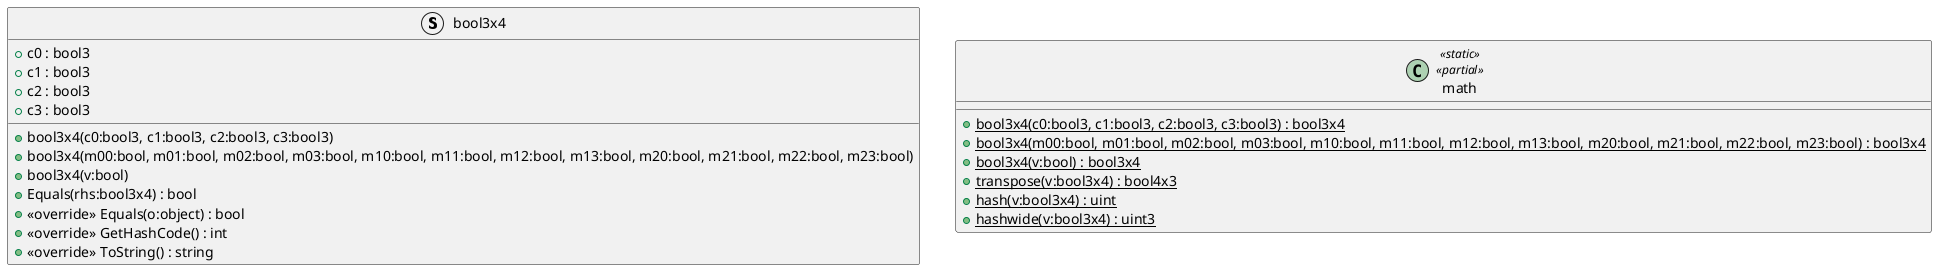 @startuml
struct bool3x4 {
    + c0 : bool3
    + c1 : bool3
    + c2 : bool3
    + c3 : bool3
    + bool3x4(c0:bool3, c1:bool3, c2:bool3, c3:bool3)
    + bool3x4(m00:bool, m01:bool, m02:bool, m03:bool, m10:bool, m11:bool, m12:bool, m13:bool, m20:bool, m21:bool, m22:bool, m23:bool)
    + bool3x4(v:bool)
    + Equals(rhs:bool3x4) : bool
    + <<override>> Equals(o:object) : bool
    + <<override>> GetHashCode() : int
    + <<override>> ToString() : string
}
class math <<static>> <<partial>> {
    + {static} bool3x4(c0:bool3, c1:bool3, c2:bool3, c3:bool3) : bool3x4
    + {static} bool3x4(m00:bool, m01:bool, m02:bool, m03:bool, m10:bool, m11:bool, m12:bool, m13:bool, m20:bool, m21:bool, m22:bool, m23:bool) : bool3x4
    + {static} bool3x4(v:bool) : bool3x4
    + {static} transpose(v:bool3x4) : bool4x3
    + {static} hash(v:bool3x4) : uint
    + {static} hashwide(v:bool3x4) : uint3
}
@enduml
